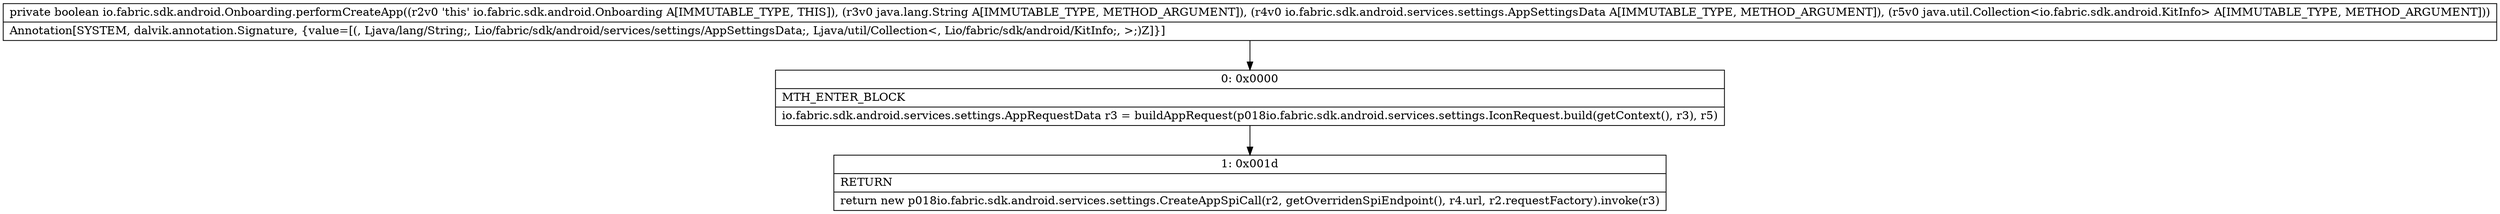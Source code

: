 digraph "CFG forio.fabric.sdk.android.Onboarding.performCreateApp(Ljava\/lang\/String;Lio\/fabric\/sdk\/android\/services\/settings\/AppSettingsData;Ljava\/util\/Collection;)Z" {
Node_0 [shape=record,label="{0\:\ 0x0000|MTH_ENTER_BLOCK\l|io.fabric.sdk.android.services.settings.AppRequestData r3 = buildAppRequest(p018io.fabric.sdk.android.services.settings.IconRequest.build(getContext(), r3), r5)\l}"];
Node_1 [shape=record,label="{1\:\ 0x001d|RETURN\l|return new p018io.fabric.sdk.android.services.settings.CreateAppSpiCall(r2, getOverridenSpiEndpoint(), r4.url, r2.requestFactory).invoke(r3)\l}"];
MethodNode[shape=record,label="{private boolean io.fabric.sdk.android.Onboarding.performCreateApp((r2v0 'this' io.fabric.sdk.android.Onboarding A[IMMUTABLE_TYPE, THIS]), (r3v0 java.lang.String A[IMMUTABLE_TYPE, METHOD_ARGUMENT]), (r4v0 io.fabric.sdk.android.services.settings.AppSettingsData A[IMMUTABLE_TYPE, METHOD_ARGUMENT]), (r5v0 java.util.Collection\<io.fabric.sdk.android.KitInfo\> A[IMMUTABLE_TYPE, METHOD_ARGUMENT]))  | Annotation[SYSTEM, dalvik.annotation.Signature, \{value=[(, Ljava\/lang\/String;, Lio\/fabric\/sdk\/android\/services\/settings\/AppSettingsData;, Ljava\/util\/Collection\<, Lio\/fabric\/sdk\/android\/KitInfo;, \>;)Z]\}]\l}"];
MethodNode -> Node_0;
Node_0 -> Node_1;
}

